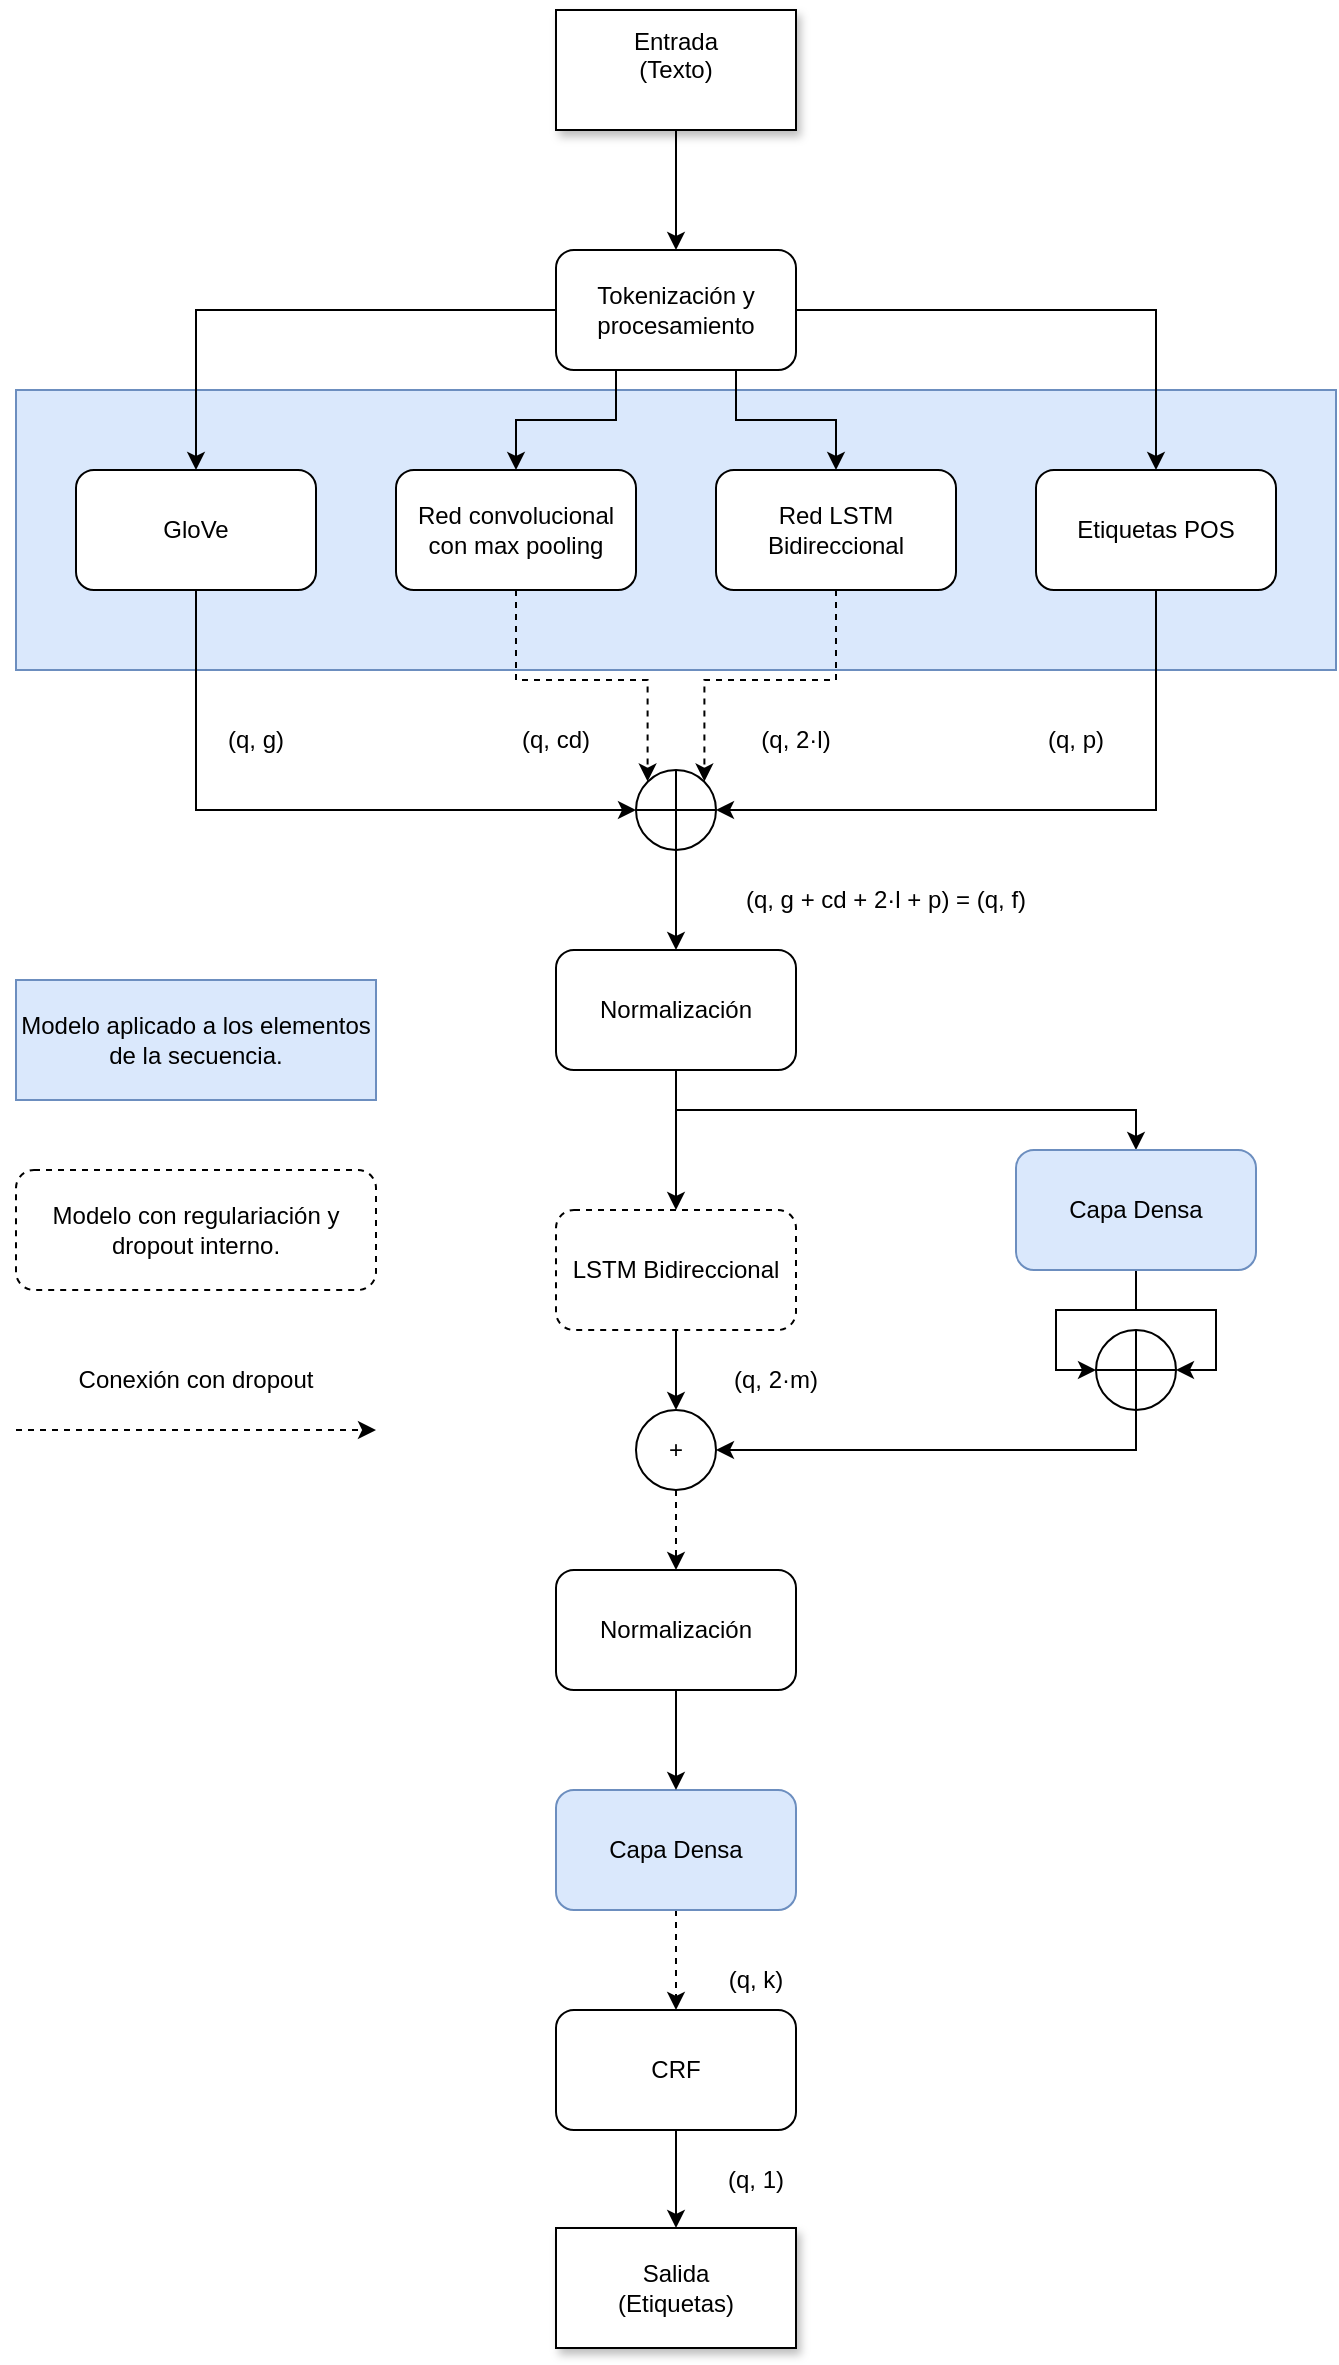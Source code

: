 <mxfile version="21.0.6" type="device"><diagram id="wwYrk-8XcPVHpyB8gHuD" name="Página-1"><mxGraphModel dx="1004" dy="573" grid="1" gridSize="10" guides="1" tooltips="1" connect="1" arrows="1" fold="1" page="0" pageScale="1" pageWidth="827" pageHeight="1169" math="0" shadow="0"><root><mxCell id="0"/><mxCell id="1" parent="0"/><mxCell id="I7lPn522Ct58sbh0yeMv-19" value="" style="rounded=0;whiteSpace=wrap;fillColor=#dae8fc;strokeColor=#6c8ebf;" parent="1" vertex="1"><mxGeometry x="10" y="290" width="660" height="140" as="geometry"/></mxCell><mxCell id="I7lPn522Ct58sbh0yeMv-4" value="" style="edgeStyle=orthogonalEdgeStyle;rounded=0;orthogonalLoop=1;jettySize=auto;" parent="1" source="I7lPn522Ct58sbh0yeMv-1" target="I7lPn522Ct58sbh0yeMv-2" edge="1"><mxGeometry relative="1" as="geometry"/></mxCell><mxCell id="I7lPn522Ct58sbh0yeMv-1" value="Entrada&#10;(Texto)&#10;" style="rounded=0;whiteSpace=wrap;shadow=1;sketch=0;" parent="1" vertex="1"><mxGeometry x="280" y="100" width="120" height="60" as="geometry"/></mxCell><mxCell id="I7lPn522Ct58sbh0yeMv-9" value="" style="edgeStyle=orthogonalEdgeStyle;rounded=0;orthogonalLoop=1;jettySize=auto;exitX=0;exitY=0.5;exitDx=0;exitDy=0;" parent="1" source="I7lPn522Ct58sbh0yeMv-2" target="I7lPn522Ct58sbh0yeMv-6" edge="1"><mxGeometry relative="1" as="geometry"/></mxCell><mxCell id="I7lPn522Ct58sbh0yeMv-10" value="" style="edgeStyle=orthogonalEdgeStyle;rounded=0;orthogonalLoop=1;jettySize=auto;" parent="1" source="I7lPn522Ct58sbh0yeMv-2" target="I7lPn522Ct58sbh0yeMv-7" edge="1"><mxGeometry relative="1" as="geometry"><Array as="points"><mxPoint x="310" y="305"/><mxPoint x="260" y="305"/></Array></mxGeometry></mxCell><mxCell id="I7lPn522Ct58sbh0yeMv-22" value="" style="edgeStyle=orthogonalEdgeStyle;rounded=0;orthogonalLoop=1;jettySize=auto;exitX=0.75;exitY=1;exitDx=0;exitDy=0;" parent="1" source="I7lPn522Ct58sbh0yeMv-2" target="I7lPn522Ct58sbh0yeMv-8" edge="1"><mxGeometry relative="1" as="geometry"/></mxCell><mxCell id="I7lPn522Ct58sbh0yeMv-23" value="" style="edgeStyle=orthogonalEdgeStyle;rounded=0;orthogonalLoop=1;jettySize=auto;exitX=1;exitY=0.5;exitDx=0;exitDy=0;" parent="1" source="I7lPn522Ct58sbh0yeMv-2" target="I7lPn522Ct58sbh0yeMv-20" edge="1"><mxGeometry relative="1" as="geometry"/></mxCell><mxCell id="I7lPn522Ct58sbh0yeMv-2" value="Tokenización y procesamiento" style="rounded=1;whiteSpace=wrap;" parent="1" vertex="1"><mxGeometry x="280" y="220" width="120" height="60" as="geometry"/></mxCell><mxCell id="I7lPn522Ct58sbh0yeMv-16" value="" style="edgeStyle=orthogonalEdgeStyle;rounded=0;orthogonalLoop=1;jettySize=auto;entryX=0;entryY=0.5;entryDx=0;entryDy=0;entryPerimeter=0;" parent="1" source="I7lPn522Ct58sbh0yeMv-6" target="I7lPn522Ct58sbh0yeMv-12" edge="1"><mxGeometry relative="1" as="geometry"><mxPoint x="100" y="500" as="targetPoint"/><Array as="points"><mxPoint x="100" y="500"/></Array></mxGeometry></mxCell><mxCell id="I7lPn522Ct58sbh0yeMv-6" value="GloVe" style="rounded=1;whiteSpace=wrap;" parent="1" vertex="1"><mxGeometry x="40" y="330" width="120" height="60" as="geometry"/></mxCell><mxCell id="I7lPn522Ct58sbh0yeMv-25" value="" style="edgeStyle=orthogonalEdgeStyle;rounded=0;orthogonalLoop=1;jettySize=auto;exitX=0.5;exitY=1;exitDx=0;exitDy=0;entryX=0.145;entryY=0.145;entryDx=0;entryDy=0;entryPerimeter=0;strokeColor=default;jumpStyle=gap;dashed=1;" parent="1" source="I7lPn522Ct58sbh0yeMv-7" target="I7lPn522Ct58sbh0yeMv-12" edge="1"><mxGeometry relative="1" as="geometry"/></mxCell><mxCell id="I7lPn522Ct58sbh0yeMv-7" value="Red convolucional con max pooling" style="rounded=1;whiteSpace=wrap;" parent="1" vertex="1"><mxGeometry x="200" y="330" width="120" height="60" as="geometry"/></mxCell><mxCell id="I7lPn522Ct58sbh0yeMv-46" value="" style="edgeStyle=orthogonalEdgeStyle;rounded=0;jumpStyle=gap;orthogonalLoop=1;jettySize=auto;entryX=0.855;entryY=0.145;entryDx=0;entryDy=0;entryPerimeter=0;dashed=1;strokeColor=default;" parent="1" source="I7lPn522Ct58sbh0yeMv-8" target="I7lPn522Ct58sbh0yeMv-12" edge="1"><mxGeometry relative="1" as="geometry"/></mxCell><mxCell id="I7lPn522Ct58sbh0yeMv-8" value="Red LSTM Bidireccional" style="rounded=1;whiteSpace=wrap;" parent="1" vertex="1"><mxGeometry x="360" y="330" width="120" height="60" as="geometry"/></mxCell><mxCell id="I7lPn522Ct58sbh0yeMv-31" value="" style="edgeStyle=orthogonalEdgeStyle;rounded=0;orthogonalLoop=1;jettySize=auto;entryX=0.5;entryY=0;entryDx=0;entryDy=0;" parent="1" source="I7lPn522Ct58sbh0yeMv-12" target="I7lPn522Ct58sbh0yeMv-27" edge="1"><mxGeometry relative="1" as="geometry"/></mxCell><mxCell id="I7lPn522Ct58sbh0yeMv-12" value="" style="verticalLabelPosition=bottom;verticalAlign=top;shape=mxgraph.flowchart.summing_function;" parent="1" vertex="1"><mxGeometry x="320" y="480" width="40" height="40" as="geometry"/></mxCell><mxCell id="I7lPn522Ct58sbh0yeMv-26" value="" style="edgeStyle=orthogonalEdgeStyle;rounded=0;orthogonalLoop=1;jettySize=auto;exitX=0.5;exitY=1;exitDx=0;exitDy=0;entryX=1;entryY=0.5;entryDx=0;entryDy=0;entryPerimeter=0;" parent="1" source="I7lPn522Ct58sbh0yeMv-20" target="I7lPn522Ct58sbh0yeMv-12" edge="1"><mxGeometry relative="1" as="geometry"/></mxCell><mxCell id="I7lPn522Ct58sbh0yeMv-20" value="Etiquetas POS" style="rounded=1;whiteSpace=wrap;" parent="1" vertex="1"><mxGeometry x="520" y="330" width="120" height="60" as="geometry"/></mxCell><mxCell id="I7lPn522Ct58sbh0yeMv-21" value="" style="edgeStyle=orthogonalEdgeStyle;rounded=0;orthogonalLoop=1;jettySize=auto;exitX=0.5;exitY=1;exitDx=0;exitDy=0;" parent="1" source="I7lPn522Ct58sbh0yeMv-2" target="I7lPn522Ct58sbh0yeMv-2" edge="1"><mxGeometry relative="1" as="geometry"/></mxCell><mxCell id="I7lPn522Ct58sbh0yeMv-33" value="" style="edgeStyle=orthogonalEdgeStyle;rounded=0;orthogonalLoop=1;jettySize=auto;exitX=0.5;exitY=1;exitDx=0;exitDy=0;entryX=0.5;entryY=0;entryDx=0;entryDy=0;" parent="1" source="I7lPn522Ct58sbh0yeMv-27" target="I7lPn522Ct58sbh0yeMv-30" edge="1"><mxGeometry relative="1" as="geometry"/></mxCell><mxCell id="I7lPn522Ct58sbh0yeMv-35" value="" style="edgeStyle=orthogonalEdgeStyle;rounded=0;orthogonalLoop=1;jettySize=auto;exitX=0.5;exitY=1;exitDx=0;exitDy=0;" parent="1" source="I7lPn522Ct58sbh0yeMv-27" target="I7lPn522Ct58sbh0yeMv-34" edge="1"><mxGeometry relative="1" as="geometry"/></mxCell><mxCell id="I7lPn522Ct58sbh0yeMv-27" value="Normalización" style="rounded=1;whiteSpace=wrap;" parent="1" vertex="1"><mxGeometry x="280" y="570" width="120" height="60" as="geometry"/></mxCell><mxCell id="I7lPn522Ct58sbh0yeMv-37" value="" style="edgeStyle=orthogonalEdgeStyle;rounded=0;orthogonalLoop=1;jettySize=auto;entryX=1;entryY=0.5;entryDx=0;entryDy=0;entryPerimeter=0;" parent="1" source="I7lPn522Ct58sbh0yeMv-30" target="I7lPn522Ct58sbh0yeMv-36" edge="1"><mxGeometry relative="1" as="geometry"><Array as="points"><mxPoint x="570" y="750"/><mxPoint x="610" y="750"/><mxPoint x="610" y="780"/></Array></mxGeometry></mxCell><mxCell id="I7lPn522Ct58sbh0yeMv-38" value="" style="edgeStyle=orthogonalEdgeStyle;rounded=0;orthogonalLoop=1;jettySize=auto;entryX=0;entryY=0.5;entryDx=0;entryDy=0;entryPerimeter=0;" parent="1" source="I7lPn522Ct58sbh0yeMv-30" target="I7lPn522Ct58sbh0yeMv-36" edge="1"><mxGeometry relative="1" as="geometry"/></mxCell><mxCell id="I7lPn522Ct58sbh0yeMv-30" value="Capa Densa" style="rounded=1;whiteSpace=wrap;fillColor=#dae8fc;strokeColor=#6c8ebf;" parent="1" vertex="1"><mxGeometry x="510" y="670" width="120" height="60" as="geometry"/></mxCell><mxCell id="I7lPn522Ct58sbh0yeMv-44" value="" style="edgeStyle=orthogonalEdgeStyle;rounded=0;orthogonalLoop=1;jettySize=auto;exitX=0.5;exitY=1;exitDx=0;exitDy=0;entryX=0.5;entryY=0;entryDx=0;entryDy=0;" parent="1" source="I7lPn522Ct58sbh0yeMv-34" target="I7lPn522Ct58sbh0yeMv-45" edge="1"><mxGeometry relative="1" as="geometry"><mxPoint x="340" y="790" as="targetPoint"/></mxGeometry></mxCell><mxCell id="I7lPn522Ct58sbh0yeMv-34" value="LSTM Bidireccional" style="rounded=1;whiteSpace=wrap;dashed=1;" parent="1" vertex="1"><mxGeometry x="280" y="700" width="120" height="60" as="geometry"/></mxCell><mxCell id="I7lPn522Ct58sbh0yeMv-42" value="" style="edgeStyle=orthogonalEdgeStyle;rounded=0;orthogonalLoop=1;jettySize=auto;exitX=0.5;exitY=1;exitDx=0;exitDy=0;exitPerimeter=0;entryX=1;entryY=0.5;entryDx=0;entryDy=0;" parent="1" source="I7lPn522Ct58sbh0yeMv-36" target="I7lPn522Ct58sbh0yeMv-45" edge="1"><mxGeometry relative="1" as="geometry"><mxPoint x="400" y="820" as="targetPoint"/></mxGeometry></mxCell><mxCell id="I7lPn522Ct58sbh0yeMv-36" value="" style="verticalLabelPosition=bottom;verticalAlign=top;shape=mxgraph.flowchart.summing_function;" parent="1" vertex="1"><mxGeometry x="550" y="760" width="40" height="40" as="geometry"/></mxCell><mxCell id="I7lPn522Ct58sbh0yeMv-50" value="" style="edgeStyle=orthogonalEdgeStyle;rounded=0;jumpStyle=gap;orthogonalLoop=1;jettySize=auto;dashed=1;strokeColor=default;entryX=0.5;entryY=0;entryDx=0;entryDy=0;" parent="1" source="I7lPn522Ct58sbh0yeMv-45" target="dpxx_YdDATO_caQ_PvKf-1" edge="1"><mxGeometry relative="1" as="geometry"><mxPoint x="340" y="860" as="targetPoint"/></mxGeometry></mxCell><mxCell id="I7lPn522Ct58sbh0yeMv-45" value="+" style="ellipse;whiteSpace=wrap;" parent="1" vertex="1"><mxGeometry x="320" y="800" width="40" height="40" as="geometry"/></mxCell><mxCell id="I7lPn522Ct58sbh0yeMv-52" value="" style="edgeStyle=orthogonalEdgeStyle;rounded=0;jumpStyle=gap;orthogonalLoop=1;jettySize=auto;dashed=1;strokeColor=default;" parent="1" source="I7lPn522Ct58sbh0yeMv-49" target="I7lPn522Ct58sbh0yeMv-51" edge="1"><mxGeometry relative="1" as="geometry"/></mxCell><mxCell id="I7lPn522Ct58sbh0yeMv-49" value="Capa Densa" style="rounded=1;whiteSpace=wrap;fillColor=#dae8fc;strokeColor=#6c8ebf;" parent="1" vertex="1"><mxGeometry x="280" y="990" width="120" height="60" as="geometry"/></mxCell><mxCell id="I7lPn522Ct58sbh0yeMv-54" value="" style="edgeStyle=orthogonalEdgeStyle;rounded=0;jumpStyle=gap;orthogonalLoop=1;jettySize=auto;strokeColor=default;" parent="1" source="I7lPn522Ct58sbh0yeMv-51" target="I7lPn522Ct58sbh0yeMv-53" edge="1"><mxGeometry relative="1" as="geometry"/></mxCell><mxCell id="I7lPn522Ct58sbh0yeMv-51" value="CRF" style="rounded=1;whiteSpace=wrap;" parent="1" vertex="1"><mxGeometry x="280" y="1100" width="120" height="60" as="geometry"/></mxCell><mxCell id="I7lPn522Ct58sbh0yeMv-53" value="Salida&#10;(Etiquetas)" style="rounded=0;whiteSpace=wrap;shadow=1;sketch=0;" parent="1" vertex="1"><mxGeometry x="280" y="1209" width="120" height="60" as="geometry"/></mxCell><mxCell id="I7lPn522Ct58sbh0yeMv-55" value="(q, g)" style="text;strokeColor=none;fillColor=none;align=center;verticalAlign=middle;whiteSpace=wrap;rounded=0;shadow=1;sketch=0;" parent="1" vertex="1"><mxGeometry x="100" y="450" width="60" height="30" as="geometry"/></mxCell><mxCell id="I7lPn522Ct58sbh0yeMv-56" value="(q, cd)" style="text;strokeColor=none;fillColor=none;align=center;verticalAlign=middle;whiteSpace=wrap;rounded=0;shadow=1;sketch=0;" parent="1" vertex="1"><mxGeometry x="250" y="450" width="60" height="30" as="geometry"/></mxCell><mxCell id="I7lPn522Ct58sbh0yeMv-57" value="(q, 2·l)" style="text;strokeColor=none;fillColor=none;align=center;verticalAlign=middle;whiteSpace=wrap;rounded=0;shadow=1;sketch=0;" parent="1" vertex="1"><mxGeometry x="370" y="450" width="60" height="30" as="geometry"/></mxCell><mxCell id="I7lPn522Ct58sbh0yeMv-58" value="(q, p)" style="text;strokeColor=none;fillColor=none;align=center;verticalAlign=middle;whiteSpace=wrap;rounded=0;shadow=1;sketch=0;" parent="1" vertex="1"><mxGeometry x="510" y="450" width="60" height="30" as="geometry"/></mxCell><mxCell id="I7lPn522Ct58sbh0yeMv-59" value="(q, g + cd + 2·l + p) = (q, f)" style="text;strokeColor=none;fillColor=none;align=center;verticalAlign=middle;whiteSpace=wrap;rounded=0;shadow=1;sketch=0;" parent="1" vertex="1"><mxGeometry x="350" y="530" width="190" height="30" as="geometry"/></mxCell><mxCell id="I7lPn522Ct58sbh0yeMv-60" value="(q, 2·m)" style="text;strokeColor=none;fillColor=none;align=center;verticalAlign=middle;whiteSpace=wrap;rounded=0;shadow=1;sketch=0;" parent="1" vertex="1"><mxGeometry x="360" y="770" width="60" height="30" as="geometry"/></mxCell><mxCell id="I7lPn522Ct58sbh0yeMv-61" value="(q, 1)" style="text;strokeColor=none;fillColor=none;align=center;verticalAlign=middle;whiteSpace=wrap;rounded=0;shadow=1;sketch=0;" parent="1" vertex="1"><mxGeometry x="350" y="1170" width="60" height="30" as="geometry"/></mxCell><mxCell id="I7lPn522Ct58sbh0yeMv-67" value="(q, k)" style="text;strokeColor=none;fillColor=none;align=center;verticalAlign=middle;whiteSpace=wrap;rounded=0;shadow=0;dashed=1;sketch=0;" parent="1" vertex="1"><mxGeometry x="350" y="1070" width="60" height="30" as="geometry"/></mxCell><mxCell id="I7lPn522Ct58sbh0yeMv-68" value="Modelo aplicado a los elementos de la secuencia." style="rounded=0;whiteSpace=wrap;shadow=0;sketch=0;fillColor=#dae8fc;strokeColor=#6c8ebf;" parent="1" vertex="1"><mxGeometry x="10" y="585" width="180" height="60" as="geometry"/></mxCell><mxCell id="I7lPn522Ct58sbh0yeMv-71" value="Modelo con regulariación y dropout interno." style="rounded=1;whiteSpace=wrap;shadow=0;sketch=0;dashed=1;" parent="1" vertex="1"><mxGeometry x="10" y="680" width="180" height="60" as="geometry"/></mxCell><mxCell id="I7lPn522Ct58sbh0yeMv-72" value="" style="endArrow=classic;rounded=0;strokeColor=default;jumpStyle=gap;dashed=1;" parent="1" edge="1"><mxGeometry width="50" height="50" relative="1" as="geometry"><mxPoint x="10" y="810" as="sourcePoint"/><mxPoint x="190" y="810" as="targetPoint"/></mxGeometry></mxCell><mxCell id="I7lPn522Ct58sbh0yeMv-73" value="Conexión con dropout" style="text;strokeColor=none;fillColor=none;align=center;verticalAlign=middle;whiteSpace=wrap;rounded=0;shadow=0;dashed=1;sketch=0;" parent="1" vertex="1"><mxGeometry x="10" y="770" width="180" height="30" as="geometry"/></mxCell><mxCell id="dpxx_YdDATO_caQ_PvKf-2" value="" style="edgeStyle=orthogonalEdgeStyle;rounded=0;jumpStyle=gap;orthogonalLoop=1;jettySize=auto;exitX=0.5;exitY=1;exitDx=0;exitDy=0;strokeColor=default;" parent="1" source="dpxx_YdDATO_caQ_PvKf-1" target="I7lPn522Ct58sbh0yeMv-49" edge="1"><mxGeometry relative="1" as="geometry"/></mxCell><mxCell id="dpxx_YdDATO_caQ_PvKf-1" value="Normalización" style="rounded=1;whiteSpace=wrap;shadow=0;sketch=0;" parent="1" vertex="1"><mxGeometry x="280" y="880" width="120" height="60" as="geometry"/></mxCell></root></mxGraphModel></diagram></mxfile>